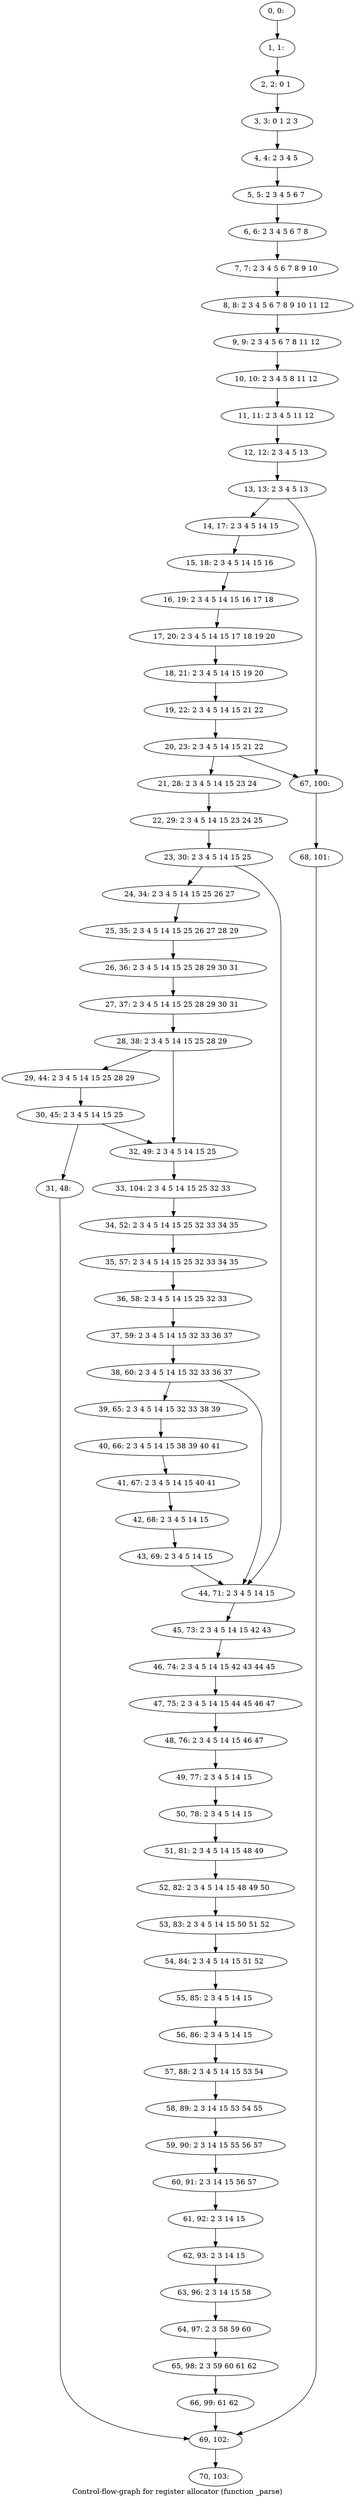 digraph G {
graph [label="Control-flow-graph for register allocator (function _parse)"]
0[label="0, 0: "];
1[label="1, 1: "];
2[label="2, 2: 0 1 "];
3[label="3, 3: 0 1 2 3 "];
4[label="4, 4: 2 3 4 5 "];
5[label="5, 5: 2 3 4 5 6 7 "];
6[label="6, 6: 2 3 4 5 6 7 8 "];
7[label="7, 7: 2 3 4 5 6 7 8 9 10 "];
8[label="8, 8: 2 3 4 5 6 7 8 9 10 11 12 "];
9[label="9, 9: 2 3 4 5 6 7 8 11 12 "];
10[label="10, 10: 2 3 4 5 8 11 12 "];
11[label="11, 11: 2 3 4 5 11 12 "];
12[label="12, 12: 2 3 4 5 13 "];
13[label="13, 13: 2 3 4 5 13 "];
14[label="14, 17: 2 3 4 5 14 15 "];
15[label="15, 18: 2 3 4 5 14 15 16 "];
16[label="16, 19: 2 3 4 5 14 15 16 17 18 "];
17[label="17, 20: 2 3 4 5 14 15 17 18 19 20 "];
18[label="18, 21: 2 3 4 5 14 15 19 20 "];
19[label="19, 22: 2 3 4 5 14 15 21 22 "];
20[label="20, 23: 2 3 4 5 14 15 21 22 "];
21[label="21, 28: 2 3 4 5 14 15 23 24 "];
22[label="22, 29: 2 3 4 5 14 15 23 24 25 "];
23[label="23, 30: 2 3 4 5 14 15 25 "];
24[label="24, 34: 2 3 4 5 14 15 25 26 27 "];
25[label="25, 35: 2 3 4 5 14 15 25 26 27 28 29 "];
26[label="26, 36: 2 3 4 5 14 15 25 28 29 30 31 "];
27[label="27, 37: 2 3 4 5 14 15 25 28 29 30 31 "];
28[label="28, 38: 2 3 4 5 14 15 25 28 29 "];
29[label="29, 44: 2 3 4 5 14 15 25 28 29 "];
30[label="30, 45: 2 3 4 5 14 15 25 "];
31[label="31, 48: "];
32[label="32, 49: 2 3 4 5 14 15 25 "];
33[label="33, 104: 2 3 4 5 14 15 25 32 33 "];
34[label="34, 52: 2 3 4 5 14 15 25 32 33 34 35 "];
35[label="35, 57: 2 3 4 5 14 15 25 32 33 34 35 "];
36[label="36, 58: 2 3 4 5 14 15 25 32 33 "];
37[label="37, 59: 2 3 4 5 14 15 32 33 36 37 "];
38[label="38, 60: 2 3 4 5 14 15 32 33 36 37 "];
39[label="39, 65: 2 3 4 5 14 15 32 33 38 39 "];
40[label="40, 66: 2 3 4 5 14 15 38 39 40 41 "];
41[label="41, 67: 2 3 4 5 14 15 40 41 "];
42[label="42, 68: 2 3 4 5 14 15 "];
43[label="43, 69: 2 3 4 5 14 15 "];
44[label="44, 71: 2 3 4 5 14 15 "];
45[label="45, 73: 2 3 4 5 14 15 42 43 "];
46[label="46, 74: 2 3 4 5 14 15 42 43 44 45 "];
47[label="47, 75: 2 3 4 5 14 15 44 45 46 47 "];
48[label="48, 76: 2 3 4 5 14 15 46 47 "];
49[label="49, 77: 2 3 4 5 14 15 "];
50[label="50, 78: 2 3 4 5 14 15 "];
51[label="51, 81: 2 3 4 5 14 15 48 49 "];
52[label="52, 82: 2 3 4 5 14 15 48 49 50 "];
53[label="53, 83: 2 3 4 5 14 15 50 51 52 "];
54[label="54, 84: 2 3 4 5 14 15 51 52 "];
55[label="55, 85: 2 3 4 5 14 15 "];
56[label="56, 86: 2 3 4 5 14 15 "];
57[label="57, 88: 2 3 4 5 14 15 53 54 "];
58[label="58, 89: 2 3 14 15 53 54 55 "];
59[label="59, 90: 2 3 14 15 55 56 57 "];
60[label="60, 91: 2 3 14 15 56 57 "];
61[label="61, 92: 2 3 14 15 "];
62[label="62, 93: 2 3 14 15 "];
63[label="63, 96: 2 3 14 15 58 "];
64[label="64, 97: 2 3 58 59 60 "];
65[label="65, 98: 2 3 59 60 61 62 "];
66[label="66, 99: 61 62 "];
67[label="67, 100: "];
68[label="68, 101: "];
69[label="69, 102: "];
70[label="70, 103: "];
0->1 ;
1->2 ;
2->3 ;
3->4 ;
4->5 ;
5->6 ;
6->7 ;
7->8 ;
8->9 ;
9->10 ;
10->11 ;
11->12 ;
12->13 ;
13->14 ;
13->67 ;
14->15 ;
15->16 ;
16->17 ;
17->18 ;
18->19 ;
19->20 ;
20->21 ;
20->67 ;
21->22 ;
22->23 ;
23->24 ;
23->44 ;
24->25 ;
25->26 ;
26->27 ;
27->28 ;
28->29 ;
28->32 ;
29->30 ;
30->31 ;
30->32 ;
31->69 ;
32->33 ;
33->34 ;
34->35 ;
35->36 ;
36->37 ;
37->38 ;
38->39 ;
38->44 ;
39->40 ;
40->41 ;
41->42 ;
42->43 ;
43->44 ;
44->45 ;
45->46 ;
46->47 ;
47->48 ;
48->49 ;
49->50 ;
50->51 ;
51->52 ;
52->53 ;
53->54 ;
54->55 ;
55->56 ;
56->57 ;
57->58 ;
58->59 ;
59->60 ;
60->61 ;
61->62 ;
62->63 ;
63->64 ;
64->65 ;
65->66 ;
66->69 ;
67->68 ;
68->69 ;
69->70 ;
}
